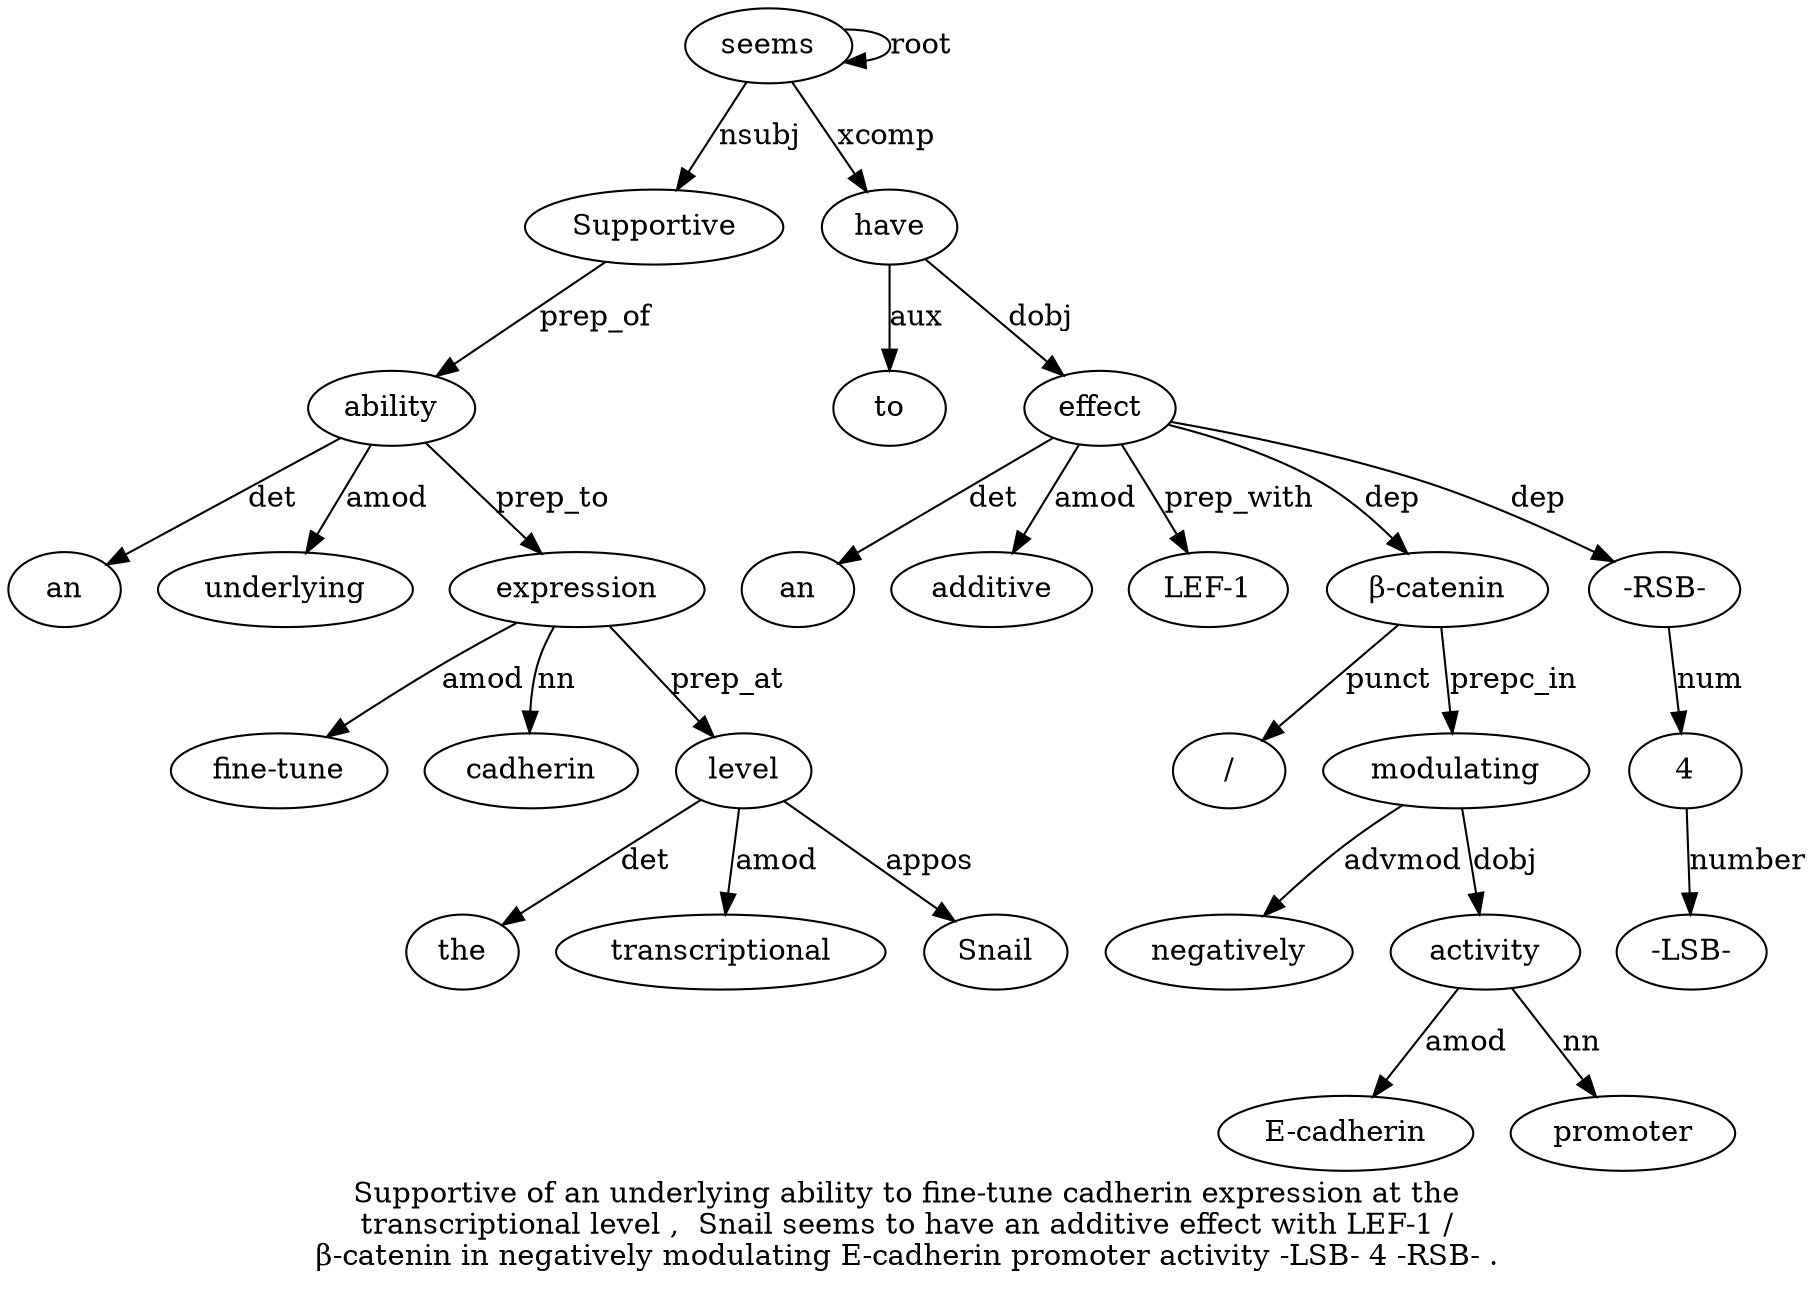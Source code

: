 digraph "Supportive of an underlying ability to fine-tune cadherin expression at the transcriptional level ,  Snail seems to have an additive effect with LEF-1 / β-catenin in negatively modulating E-cadherin promoter activity -LSB- 4 -RSB- ." {
label="Supportive of an underlying ability to fine-tune cadherin expression at the
transcriptional level ,  Snail seems to have an additive effect with LEF-1 /
β-catenin in negatively modulating E-cadherin promoter activity -LSB- 4 -RSB- .";
seems16 [style=filled, fillcolor=white, label=seems];
Supportive1 [style=filled, fillcolor=white, label=Supportive];
seems16 -> Supportive1  [label=nsubj];
ability5 [style=filled, fillcolor=white, label=ability];
an3 [style=filled, fillcolor=white, label=an];
ability5 -> an3  [label=det];
underlying4 [style=filled, fillcolor=white, label=underlying];
ability5 -> underlying4  [label=amod];
Supportive1 -> ability5  [label=prep_of];
expression9 [style=filled, fillcolor=white, label=expression];
"fine-tune7" [style=filled, fillcolor=white, label="fine-tune"];
expression9 -> "fine-tune7"  [label=amod];
cadherin8 [style=filled, fillcolor=white, label=cadherin];
expression9 -> cadherin8  [label=nn];
ability5 -> expression9  [label=prep_to];
level13 [style=filled, fillcolor=white, label=level];
the11 [style=filled, fillcolor=white, label=the];
level13 -> the11  [label=det];
transcriptional12 [style=filled, fillcolor=white, label=transcriptional];
level13 -> transcriptional12  [label=amod];
expression9 -> level13  [label=prep_at];
Snail15 [style=filled, fillcolor=white, label=Snail];
level13 -> Snail15  [label=appos];
seems16 -> seems16  [label=root];
have18 [style=filled, fillcolor=white, label=have];
to17 [style=filled, fillcolor=white, label=to];
have18 -> to17  [label=aux];
seems16 -> have18  [label=xcomp];
effect21 [style=filled, fillcolor=white, label=effect];
an19 [style=filled, fillcolor=white, label=an];
effect21 -> an19  [label=det];
additive20 [style=filled, fillcolor=white, label=additive];
effect21 -> additive20  [label=amod];
have18 -> effect21  [label=dobj];
"LEF-123" [style=filled, fillcolor=white, label="LEF-1"];
effect21 -> "LEF-123"  [label=prep_with];
"β-catenin25" [style=filled, fillcolor=white, label="β-catenin"];
"/24" [style=filled, fillcolor=white, label="/"];
"β-catenin25" -> "/24"  [label=punct];
effect21 -> "β-catenin25"  [label=dep];
modulating28 [style=filled, fillcolor=white, label=modulating];
negatively27 [style=filled, fillcolor=white, label=negatively];
modulating28 -> negatively27  [label=advmod];
"β-catenin25" -> modulating28  [label=prepc_in];
activity31 [style=filled, fillcolor=white, label=activity];
"E-cadherin29" [style=filled, fillcolor=white, label="E-cadherin"];
activity31 -> "E-cadherin29"  [label=amod];
promoter30 [style=filled, fillcolor=white, label=promoter];
activity31 -> promoter30  [label=nn];
modulating28 -> activity31  [label=dobj];
433 [style=filled, fillcolor=white, label=4];
"-LSB-32" [style=filled, fillcolor=white, label="-LSB-"];
433 -> "-LSB-32"  [label=number];
"-RSB-34" [style=filled, fillcolor=white, label="-RSB-"];
"-RSB-34" -> 433  [label=num];
effect21 -> "-RSB-34"  [label=dep];
}
